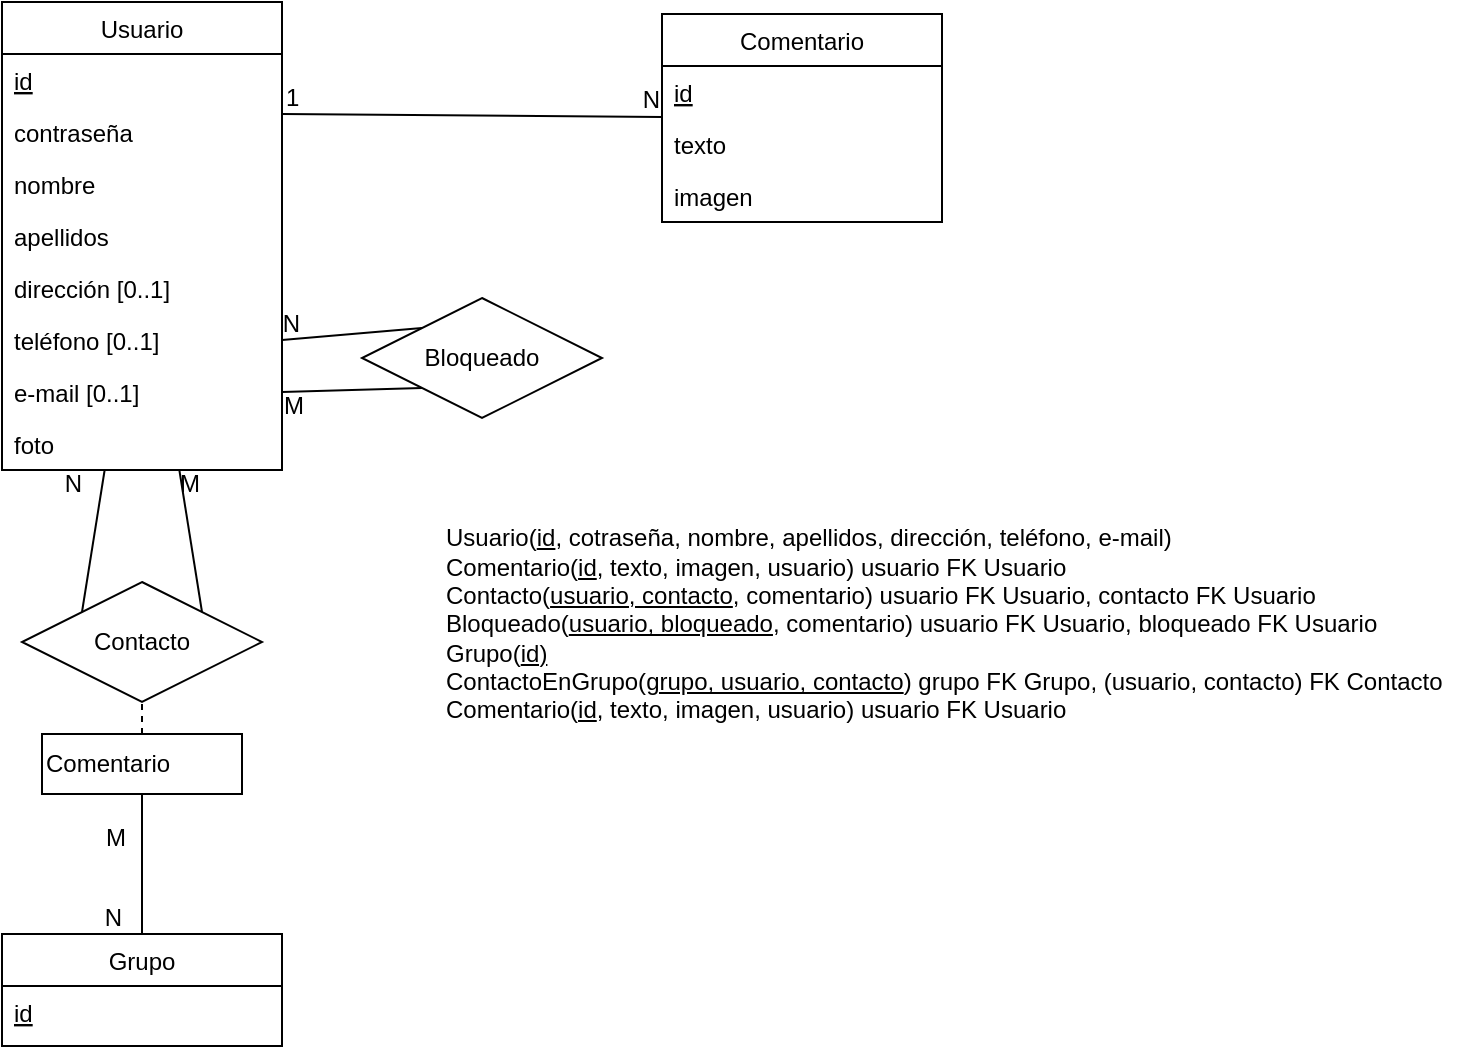 <mxfile version="20.3.0" type="device"><diagram id="cHiY6S7x9DisjuQN03Mc" name="Página-1"><mxGraphModel dx="1108" dy="553" grid="1" gridSize="10" guides="1" tooltips="1" connect="1" arrows="1" fold="1" page="1" pageScale="1" pageWidth="1169" pageHeight="827" math="0" shadow="0"><root><mxCell id="0"/><mxCell id="1" parent="0"/><mxCell id="D07LUw9skW6M4_PzMP-Z-1" value="Usuario" style="swimlane;fontStyle=0;childLayout=stackLayout;horizontal=1;startSize=26;fillColor=none;horizontalStack=0;resizeParent=1;resizeParentMax=0;resizeLast=0;collapsible=1;marginBottom=0;" vertex="1" parent="1"><mxGeometry x="80" y="64" width="140" height="234" as="geometry"/></mxCell><mxCell id="D07LUw9skW6M4_PzMP-Z-2" value="id" style="text;strokeColor=none;fillColor=none;align=left;verticalAlign=top;spacingLeft=4;spacingRight=4;overflow=hidden;rotatable=0;points=[[0,0.5],[1,0.5]];portConstraint=eastwest;fontStyle=4" vertex="1" parent="D07LUw9skW6M4_PzMP-Z-1"><mxGeometry y="26" width="140" height="26" as="geometry"/></mxCell><mxCell id="D07LUw9skW6M4_PzMP-Z-3" value="contraseña" style="text;strokeColor=none;fillColor=none;align=left;verticalAlign=top;spacingLeft=4;spacingRight=4;overflow=hidden;rotatable=0;points=[[0,0.5],[1,0.5]];portConstraint=eastwest;fontStyle=0" vertex="1" parent="D07LUw9skW6M4_PzMP-Z-1"><mxGeometry y="52" width="140" height="26" as="geometry"/></mxCell><mxCell id="D07LUw9skW6M4_PzMP-Z-4" value="nombre" style="text;strokeColor=none;fillColor=none;align=left;verticalAlign=top;spacingLeft=4;spacingRight=4;overflow=hidden;rotatable=0;points=[[0,0.5],[1,0.5]];portConstraint=eastwest;" vertex="1" parent="D07LUw9skW6M4_PzMP-Z-1"><mxGeometry y="78" width="140" height="26" as="geometry"/></mxCell><mxCell id="D07LUw9skW6M4_PzMP-Z-5" value="apellidos" style="text;strokeColor=none;fillColor=none;align=left;verticalAlign=top;spacingLeft=4;spacingRight=4;overflow=hidden;rotatable=0;points=[[0,0.5],[1,0.5]];portConstraint=eastwest;" vertex="1" parent="D07LUw9skW6M4_PzMP-Z-1"><mxGeometry y="104" width="140" height="26" as="geometry"/></mxCell><mxCell id="D07LUw9skW6M4_PzMP-Z-9" value="dirección [0..1]" style="text;strokeColor=none;fillColor=none;align=left;verticalAlign=top;spacingLeft=4;spacingRight=4;overflow=hidden;rotatable=0;points=[[0,0.5],[1,0.5]];portConstraint=eastwest;" vertex="1" parent="D07LUw9skW6M4_PzMP-Z-1"><mxGeometry y="130" width="140" height="26" as="geometry"/></mxCell><mxCell id="D07LUw9skW6M4_PzMP-Z-6" value="teléfono [0..1]" style="text;strokeColor=none;fillColor=none;align=left;verticalAlign=top;spacingLeft=4;spacingRight=4;overflow=hidden;rotatable=0;points=[[0,0.5],[1,0.5]];portConstraint=eastwest;" vertex="1" parent="D07LUw9skW6M4_PzMP-Z-1"><mxGeometry y="156" width="140" height="26" as="geometry"/></mxCell><mxCell id="D07LUw9skW6M4_PzMP-Z-7" value="e-mail [0..1]" style="text;strokeColor=none;fillColor=none;align=left;verticalAlign=top;spacingLeft=4;spacingRight=4;overflow=hidden;rotatable=0;points=[[0,0.5],[1,0.5]];portConstraint=eastwest;" vertex="1" parent="D07LUw9skW6M4_PzMP-Z-1"><mxGeometry y="182" width="140" height="26" as="geometry"/></mxCell><mxCell id="D07LUw9skW6M4_PzMP-Z-8" value="foto" style="text;strokeColor=none;fillColor=none;align=left;verticalAlign=top;spacingLeft=4;spacingRight=4;overflow=hidden;rotatable=0;points=[[0,0.5],[1,0.5]];portConstraint=eastwest;" vertex="1" parent="D07LUw9skW6M4_PzMP-Z-1"><mxGeometry y="208" width="140" height="26" as="geometry"/></mxCell><mxCell id="D07LUw9skW6M4_PzMP-Z-10" value="Contacto" style="shape=rhombus;perimeter=rhombusPerimeter;whiteSpace=wrap;html=1;align=center;" vertex="1" parent="1"><mxGeometry x="90" y="354" width="120" height="60" as="geometry"/></mxCell><mxCell id="D07LUw9skW6M4_PzMP-Z-11" value="" style="endArrow=none;html=1;rounded=0;exitX=0;exitY=0;exitDx=0;exitDy=0;" edge="1" parent="1" source="D07LUw9skW6M4_PzMP-Z-10" target="D07LUw9skW6M4_PzMP-Z-1"><mxGeometry relative="1" as="geometry"><mxPoint x="-10" y="344" as="sourcePoint"/><mxPoint x="117" y="304" as="targetPoint"/></mxGeometry></mxCell><mxCell id="D07LUw9skW6M4_PzMP-Z-12" value="N" style="resizable=0;html=1;align=right;verticalAlign=bottom;" connectable="0" vertex="1" parent="D07LUw9skW6M4_PzMP-Z-11"><mxGeometry x="1" relative="1" as="geometry"><mxPoint x="-11" y="16" as="offset"/></mxGeometry></mxCell><mxCell id="D07LUw9skW6M4_PzMP-Z-14" value="" style="endArrow=none;html=1;rounded=0;exitX=1;exitY=0;exitDx=0;exitDy=0;" edge="1" parent="1" source="D07LUw9skW6M4_PzMP-Z-10" target="D07LUw9skW6M4_PzMP-Z-1"><mxGeometry relative="1" as="geometry"><mxPoint x="160" y="324" as="sourcePoint"/><mxPoint x="320" y="324" as="targetPoint"/></mxGeometry></mxCell><mxCell id="D07LUw9skW6M4_PzMP-Z-15" value="M" style="resizable=0;html=1;align=right;verticalAlign=bottom;" connectable="0" vertex="1" parent="D07LUw9skW6M4_PzMP-Z-14"><mxGeometry x="1" relative="1" as="geometry"><mxPoint x="11" y="16" as="offset"/></mxGeometry></mxCell><mxCell id="D07LUw9skW6M4_PzMP-Z-23" value="" style="endArrow=none;dashed=1;html=1;rounded=0;" edge="1" parent="1" target="D07LUw9skW6M4_PzMP-Z-10"><mxGeometry width="50" height="50" relative="1" as="geometry"><mxPoint x="150" y="460" as="sourcePoint"/><mxPoint x="120" y="480" as="targetPoint"/></mxGeometry></mxCell><mxCell id="D07LUw9skW6M4_PzMP-Z-24" value="Comentario" style="html=1;align=left;" vertex="1" parent="1"><mxGeometry x="100" y="430" width="100" height="30" as="geometry"/></mxCell><mxCell id="D07LUw9skW6M4_PzMP-Z-25" value="Grupo" style="swimlane;fontStyle=0;childLayout=stackLayout;horizontal=1;startSize=26;fillColor=none;horizontalStack=0;resizeParent=1;resizeParentMax=0;resizeLast=0;collapsible=1;marginBottom=0;" vertex="1" parent="1"><mxGeometry x="80" y="530" width="140" height="56" as="geometry"/></mxCell><mxCell id="D07LUw9skW6M4_PzMP-Z-46" value="id" style="text;strokeColor=none;fillColor=none;spacingLeft=4;spacingRight=4;overflow=hidden;rotatable=0;points=[[0,0.5],[1,0.5]];portConstraint=eastwest;fontSize=12;fontStyle=4" vertex="1" parent="D07LUw9skW6M4_PzMP-Z-25"><mxGeometry y="26" width="140" height="30" as="geometry"/></mxCell><mxCell id="D07LUw9skW6M4_PzMP-Z-29" value="Bloqueado" style="shape=rhombus;perimeter=rhombusPerimeter;whiteSpace=wrap;html=1;align=center;" vertex="1" parent="1"><mxGeometry x="260" y="212" width="120" height="60" as="geometry"/></mxCell><mxCell id="D07LUw9skW6M4_PzMP-Z-30" value="" style="endArrow=none;html=1;rounded=0;exitX=0;exitY=0;exitDx=0;exitDy=0;entryX=1;entryY=0.5;entryDx=0;entryDy=0;" edge="1" parent="1" source="D07LUw9skW6M4_PzMP-Z-29" target="D07LUw9skW6M4_PzMP-Z-6"><mxGeometry relative="1" as="geometry"><mxPoint x="160" y="276" as="sourcePoint"/><mxPoint x="301.33" y="230" as="targetPoint"/></mxGeometry></mxCell><mxCell id="D07LUw9skW6M4_PzMP-Z-31" value="N" style="resizable=0;html=1;align=right;verticalAlign=bottom;" connectable="0" vertex="1" parent="D07LUw9skW6M4_PzMP-Z-30"><mxGeometry x="1" relative="1" as="geometry"><mxPoint x="10" as="offset"/></mxGeometry></mxCell><mxCell id="D07LUw9skW6M4_PzMP-Z-32" value="" style="endArrow=none;html=1;rounded=0;exitX=0;exitY=1;exitDx=0;exitDy=0;entryX=1;entryY=0.5;entryDx=0;entryDy=0;" edge="1" parent="1" source="D07LUw9skW6M4_PzMP-Z-29" target="D07LUw9skW6M4_PzMP-Z-7"><mxGeometry relative="1" as="geometry"><mxPoint x="330" y="256" as="sourcePoint"/><mxPoint x="338.67" y="230" as="targetPoint"/></mxGeometry></mxCell><mxCell id="D07LUw9skW6M4_PzMP-Z-33" value="M" style="resizable=0;html=1;align=right;verticalAlign=bottom;" connectable="0" vertex="1" parent="D07LUw9skW6M4_PzMP-Z-32"><mxGeometry x="1" relative="1" as="geometry"><mxPoint x="11" y="16" as="offset"/></mxGeometry></mxCell><mxCell id="D07LUw9skW6M4_PzMP-Z-34" value="" style="endArrow=none;html=1;rounded=0;exitX=0.5;exitY=1;exitDx=0;exitDy=0;entryX=0.5;entryY=0;entryDx=0;entryDy=0;" edge="1" parent="1" source="D07LUw9skW6M4_PzMP-Z-24" target="D07LUw9skW6M4_PzMP-Z-25"><mxGeometry relative="1" as="geometry"><mxPoint x="180" y="510" as="sourcePoint"/><mxPoint x="340" y="510" as="targetPoint"/></mxGeometry></mxCell><mxCell id="D07LUw9skW6M4_PzMP-Z-35" value="M" style="resizable=0;html=1;align=left;verticalAlign=bottom;" connectable="0" vertex="1" parent="D07LUw9skW6M4_PzMP-Z-34"><mxGeometry x="-1" relative="1" as="geometry"><mxPoint x="-20" y="30" as="offset"/></mxGeometry></mxCell><mxCell id="D07LUw9skW6M4_PzMP-Z-36" value="N" style="resizable=0;html=1;align=right;verticalAlign=bottom;" connectable="0" vertex="1" parent="D07LUw9skW6M4_PzMP-Z-34"><mxGeometry x="1" relative="1" as="geometry"><mxPoint x="-10" as="offset"/></mxGeometry></mxCell><mxCell id="D07LUw9skW6M4_PzMP-Z-38" value="Comentario" style="swimlane;fontStyle=0;childLayout=stackLayout;horizontal=1;startSize=26;fillColor=none;horizontalStack=0;resizeParent=1;resizeParentMax=0;resizeLast=0;collapsible=1;marginBottom=0;" vertex="1" parent="1"><mxGeometry x="410" y="70" width="140" height="104" as="geometry"/></mxCell><mxCell id="D07LUw9skW6M4_PzMP-Z-39" value="id" style="text;strokeColor=none;fillColor=none;align=left;verticalAlign=top;spacingLeft=4;spacingRight=4;overflow=hidden;rotatable=0;points=[[0,0.5],[1,0.5]];portConstraint=eastwest;fontStyle=4" vertex="1" parent="D07LUw9skW6M4_PzMP-Z-38"><mxGeometry y="26" width="140" height="26" as="geometry"/></mxCell><mxCell id="D07LUw9skW6M4_PzMP-Z-40" value="texto" style="text;strokeColor=none;fillColor=none;align=left;verticalAlign=top;spacingLeft=4;spacingRight=4;overflow=hidden;rotatable=0;points=[[0,0.5],[1,0.5]];portConstraint=eastwest;" vertex="1" parent="D07LUw9skW6M4_PzMP-Z-38"><mxGeometry y="52" width="140" height="26" as="geometry"/></mxCell><mxCell id="D07LUw9skW6M4_PzMP-Z-41" value="imagen" style="text;strokeColor=none;fillColor=none;align=left;verticalAlign=top;spacingLeft=4;spacingRight=4;overflow=hidden;rotatable=0;points=[[0,0.5],[1,0.5]];portConstraint=eastwest;" vertex="1" parent="D07LUw9skW6M4_PzMP-Z-38"><mxGeometry y="78" width="140" height="26" as="geometry"/></mxCell><mxCell id="D07LUw9skW6M4_PzMP-Z-42" value="" style="endArrow=none;html=1;rounded=0;" edge="1" parent="1" target="D07LUw9skW6M4_PzMP-Z-38"><mxGeometry relative="1" as="geometry"><mxPoint x="220" y="120" as="sourcePoint"/><mxPoint x="380" y="120" as="targetPoint"/></mxGeometry></mxCell><mxCell id="D07LUw9skW6M4_PzMP-Z-43" value="1" style="resizable=0;html=1;align=left;verticalAlign=bottom;" connectable="0" vertex="1" parent="D07LUw9skW6M4_PzMP-Z-42"><mxGeometry x="-1" relative="1" as="geometry"/></mxCell><mxCell id="D07LUw9skW6M4_PzMP-Z-44" value="N" style="resizable=0;html=1;align=right;verticalAlign=bottom;" connectable="0" vertex="1" parent="D07LUw9skW6M4_PzMP-Z-42"><mxGeometry x="1" relative="1" as="geometry"/></mxCell><mxCell id="D07LUw9skW6M4_PzMP-Z-45" value="Usuario(&lt;u&gt;id&lt;/u&gt;, cotraseña, nombre, apellidos, dirección, teléfono, e-mail)&lt;br&gt;Comentario(&lt;u&gt;id&lt;/u&gt;, texto, imagen, usuario) usuario FK Usuario&lt;br&gt;Contacto(&lt;u&gt;usuario, contacto&lt;/u&gt;, comentario) usuario FK Usuario, contacto FK Usuario&lt;br&gt;Bloqueado(&lt;u&gt;usuario, bloqueado&lt;/u&gt;, comentario) usuario FK Usuario, bloqueado FK Usuario&lt;br&gt;Grupo(&lt;u&gt;id)&lt;br&gt;&lt;/u&gt;ContactoEnGrupo(&lt;u&gt;grupo, usuario, contacto&lt;/u&gt;) grupo FK Grupo, (usuario, contacto) FK Contacto&lt;br&gt;Comentario(&lt;u&gt;id&lt;/u&gt;, texto, imagen, usuario) usuario FK Usuario" style="text;html=1;align=left;verticalAlign=middle;resizable=0;points=[];autosize=1;strokeColor=none;fillColor=none;" vertex="1" parent="1"><mxGeometry x="300" y="320" width="520" height="110" as="geometry"/></mxCell></root></mxGraphModel></diagram></mxfile>